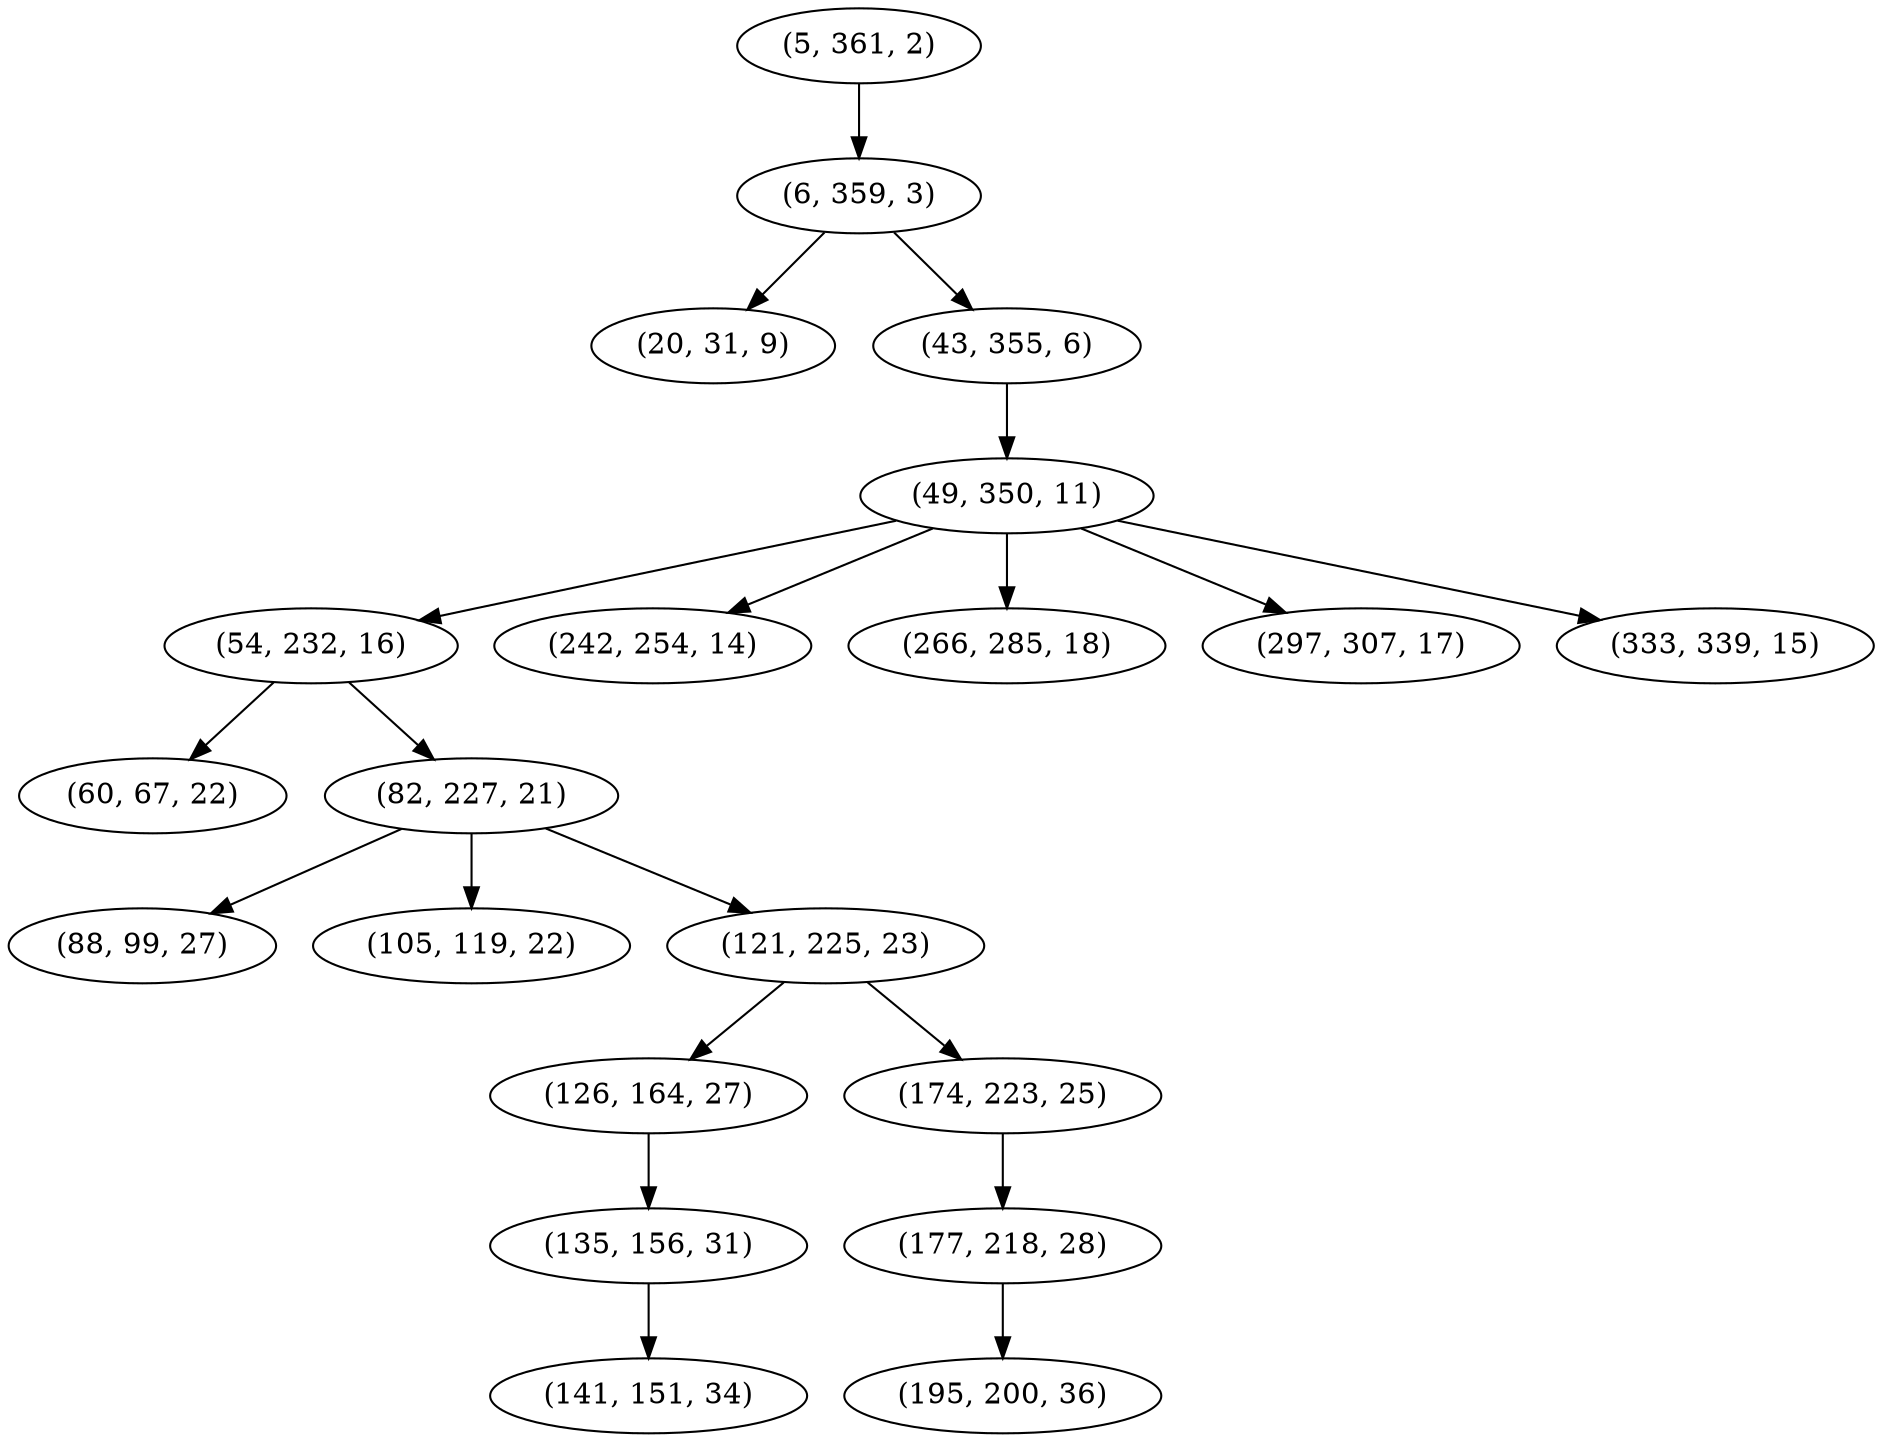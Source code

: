 digraph tree {
    "(5, 361, 2)";
    "(6, 359, 3)";
    "(20, 31, 9)";
    "(43, 355, 6)";
    "(49, 350, 11)";
    "(54, 232, 16)";
    "(60, 67, 22)";
    "(82, 227, 21)";
    "(88, 99, 27)";
    "(105, 119, 22)";
    "(121, 225, 23)";
    "(126, 164, 27)";
    "(135, 156, 31)";
    "(141, 151, 34)";
    "(174, 223, 25)";
    "(177, 218, 28)";
    "(195, 200, 36)";
    "(242, 254, 14)";
    "(266, 285, 18)";
    "(297, 307, 17)";
    "(333, 339, 15)";
    "(5, 361, 2)" -> "(6, 359, 3)";
    "(6, 359, 3)" -> "(20, 31, 9)";
    "(6, 359, 3)" -> "(43, 355, 6)";
    "(43, 355, 6)" -> "(49, 350, 11)";
    "(49, 350, 11)" -> "(54, 232, 16)";
    "(49, 350, 11)" -> "(242, 254, 14)";
    "(49, 350, 11)" -> "(266, 285, 18)";
    "(49, 350, 11)" -> "(297, 307, 17)";
    "(49, 350, 11)" -> "(333, 339, 15)";
    "(54, 232, 16)" -> "(60, 67, 22)";
    "(54, 232, 16)" -> "(82, 227, 21)";
    "(82, 227, 21)" -> "(88, 99, 27)";
    "(82, 227, 21)" -> "(105, 119, 22)";
    "(82, 227, 21)" -> "(121, 225, 23)";
    "(121, 225, 23)" -> "(126, 164, 27)";
    "(121, 225, 23)" -> "(174, 223, 25)";
    "(126, 164, 27)" -> "(135, 156, 31)";
    "(135, 156, 31)" -> "(141, 151, 34)";
    "(174, 223, 25)" -> "(177, 218, 28)";
    "(177, 218, 28)" -> "(195, 200, 36)";
}
